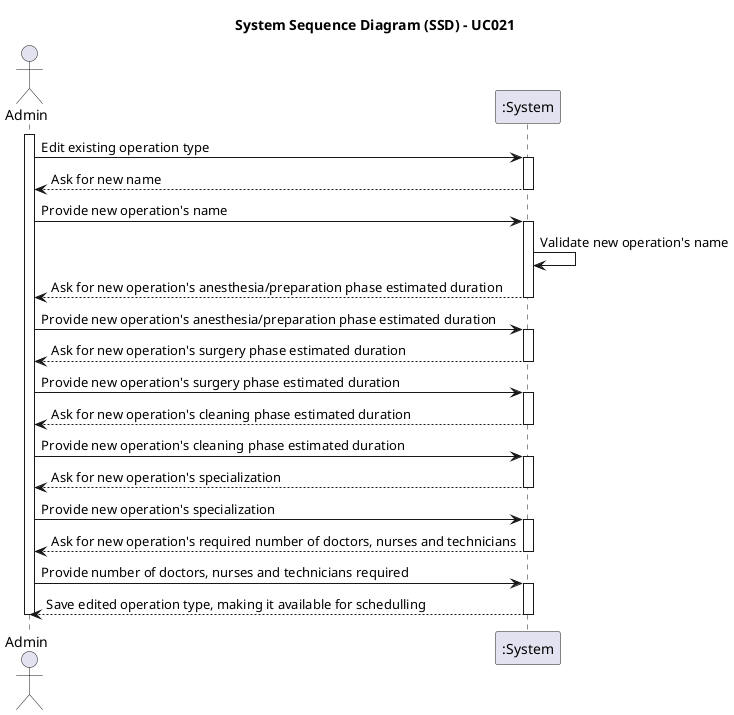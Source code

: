 @startuml uc021-system-sequence-diagram

title System Sequence Diagram (SSD) - UC021
actor Admin as Adm
participant ":System" as System

activate Adm

    Adm -> System: Edit existing operation type
    activate System
    
        System --> Adm: Ask for new name
    deactivate System

    Adm -> System: Provide new operation's name
    activate System

        System -> System: Validate new operation's name

        System --> Adm: Ask for new operation's anesthesia/preparation phase estimated duration
    deactivate System

    Adm -> System: Provide new operation's anesthesia/preparation phase estimated duration
    activate System

        System --> Adm: Ask for new operation's surgery phase estimated duration
    deactivate System

    Adm -> System: Provide new operation's surgery phase estimated duration
    activate System

        System --> Adm: Ask for new operation's cleaning phase estimated duration
    deactivate System

    Adm -> System: Provide new operation's cleaning phase estimated duration
    activate System

        System --> Adm: Ask for new operation's specialization
    deactivate System

    Adm -> System: Provide new operation's specialization
    activate System

        System --> Adm: Ask for new operation's required number of doctors, nurses and technicians
    deactivate System

    Adm -> System: Provide number of doctors, nurses and technicians required
    activate System

        System --> Adm: Save edited operation type, making it available for schedulling
    deactivate System
deactivate Adm

@enduml